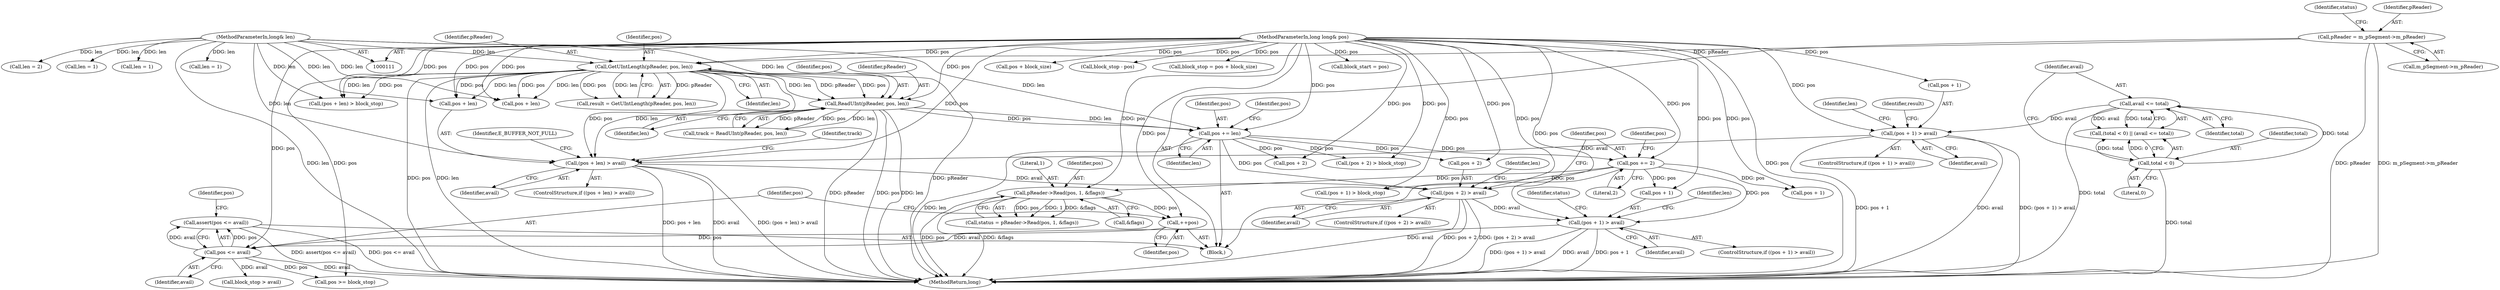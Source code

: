 digraph "0_Android_cc274e2abe8b2a6698a5c47d8aa4bb45f1f9538d_56@API" {
"1000312" [label="(Call,assert(pos <= avail))"];
"1000313" [label="(Call,pos <= avail)"];
"1000310" [label="(Call,++pos)"];
"1000295" [label="(Call,pReader->Read(pos, 1, &flags))"];
"1000113" [label="(MethodParameterIn,long long& pos)"];
"1000269" [label="(Call,pos += 2)"];
"1000246" [label="(Call,pos += len)"];
"1000207" [label="(Call,ReadUInt(pReader, pos, len))"];
"1000170" [label="(Call,GetUIntLength(pReader, pos, len))"];
"1000126" [label="(Call,pReader = m_pSegment->m_pReader)"];
"1000114" [label="(MethodParameterIn,long& len)"];
"1000281" [label="(Call,(pos + 1) > avail)"];
"1000258" [label="(Call,(pos + 2) > avail)"];
"1000197" [label="(Call,(pos + len) > avail)"];
"1000156" [label="(Call,(pos + 1) > avail)"];
"1000152" [label="(Call,avail <= total)"];
"1000149" [label="(Call,total < 0)"];
"1000281" [label="(Call,(pos + 1) > avail)"];
"1000246" [label="(Call,pos += len)"];
"1000296" [label="(Identifier,pos)"];
"1000282" [label="(Call,pos + 1)"];
"1000363" [label="(MethodReturn,long)"];
"1000314" [label="(Identifier,pos)"];
"1000153" [label="(Identifier,avail)"];
"1000123" [label="(Call,pos + block_size)"];
"1000155" [label="(ControlStructure,if ((pos + 1) > avail))"];
"1000251" [label="(Call,pos + 2)"];
"1000258" [label="(Call,(pos + 2) > avail)"];
"1000150" [label="(Identifier,total)"];
"1000317" [label="(Call,pos >= block_stop)"];
"1000257" [label="(ControlStructure,if ((pos + 2) > avail))"];
"1000169" [label="(Identifier,result)"];
"1000280" [label="(ControlStructure,if ((pos + 1) > avail))"];
"1000198" [label="(Call,pos + len)"];
"1000297" [label="(Literal,1)"];
"1000340" [label="(Call,block_stop - pos)"];
"1000189" [label="(Call,(pos + len) > block_stop)"];
"1000318" [label="(Identifier,pos)"];
"1000114" [label="(MethodParameterIn,long& len)"];
"1000121" [label="(Call,block_stop = pos + block_size)"];
"1000210" [label="(Identifier,len)"];
"1000259" [label="(Call,pos + 2)"];
"1000162" [label="(Call,len = 1)"];
"1000156" [label="(Call,(pos + 1) > avail)"];
"1000163" [label="(Identifier,len)"];
"1000265" [label="(Identifier,len)"];
"1000203" [label="(Identifier,E_BUFFER_NOT_FULL)"];
"1000312" [label="(Call,assert(pos <= avail))"];
"1000135" [label="(Identifier,status)"];
"1000209" [label="(Identifier,pos)"];
"1000275" [label="(Identifier,pos)"];
"1000252" [label="(Identifier,pos)"];
"1000274" [label="(Call,pos + 1)"];
"1000298" [label="(Call,&flags)"];
"1000305" [label="(Call,len = 1)"];
"1000128" [label="(Call,m_pSegment->m_pReader)"];
"1000152" [label="(Call,avail <= total)"];
"1000207" [label="(Call,ReadUInt(pReader, pos, len))"];
"1000126" [label="(Call,pReader = m_pSegment->m_pReader)"];
"1000285" [label="(Identifier,avail)"];
"1000295" [label="(Call,pReader->Read(pos, 1, &flags))"];
"1000269" [label="(Call,pos += 2)"];
"1000171" [label="(Identifier,pReader)"];
"1000250" [label="(Call,(pos + 2) > block_stop)"];
"1000262" [label="(Identifier,avail)"];
"1000336" [label="(Call,block_stop > avail)"];
"1000154" [label="(Identifier,total)"];
"1000117" [label="(Call,block_start = pos)"];
"1000315" [label="(Identifier,avail)"];
"1000173" [label="(Identifier,len)"];
"1000170" [label="(Call,GetUIntLength(pReader, pos, len))"];
"1000270" [label="(Identifier,pos)"];
"1000113" [label="(MethodParameterIn,long long& pos)"];
"1000151" [label="(Literal,0)"];
"1000206" [label="(Identifier,track)"];
"1000311" [label="(Identifier,pos)"];
"1000310" [label="(Call,++pos)"];
"1000197" [label="(Call,(pos + len) > avail)"];
"1000287" [label="(Call,len = 1)"];
"1000149" [label="(Call,total < 0)"];
"1000196" [label="(ControlStructure,if ((pos + len) > avail))"];
"1000248" [label="(Identifier,len)"];
"1000127" [label="(Identifier,pReader)"];
"1000148" [label="(Call,(total < 0) || (avail <= total))"];
"1000190" [label="(Call,pos + len)"];
"1000157" [label="(Call,pos + 1)"];
"1000294" [label="(Identifier,status)"];
"1000168" [label="(Call,result = GetUIntLength(pReader, pos, len))"];
"1000115" [label="(Block,)"];
"1000273" [label="(Call,(pos + 1) > block_stop)"];
"1000160" [label="(Identifier,avail)"];
"1000313" [label="(Call,pos <= avail)"];
"1000271" [label="(Literal,2)"];
"1000201" [label="(Identifier,avail)"];
"1000247" [label="(Identifier,pos)"];
"1000288" [label="(Identifier,len)"];
"1000264" [label="(Call,len = 2)"];
"1000208" [label="(Identifier,pReader)"];
"1000205" [label="(Call,track = ReadUInt(pReader, pos, len))"];
"1000172" [label="(Identifier,pos)"];
"1000293" [label="(Call,status = pReader->Read(pos, 1, &flags))"];
"1000312" -> "1000115"  [label="AST: "];
"1000312" -> "1000313"  [label="CFG: "];
"1000313" -> "1000312"  [label="AST: "];
"1000318" -> "1000312"  [label="CFG: "];
"1000312" -> "1000363"  [label="DDG: assert(pos <= avail)"];
"1000312" -> "1000363"  [label="DDG: pos <= avail"];
"1000313" -> "1000312"  [label="DDG: pos"];
"1000313" -> "1000312"  [label="DDG: avail"];
"1000313" -> "1000315"  [label="CFG: "];
"1000314" -> "1000313"  [label="AST: "];
"1000315" -> "1000313"  [label="AST: "];
"1000313" -> "1000363"  [label="DDG: avail"];
"1000310" -> "1000313"  [label="DDG: pos"];
"1000113" -> "1000313"  [label="DDG: pos"];
"1000281" -> "1000313"  [label="DDG: avail"];
"1000313" -> "1000317"  [label="DDG: pos"];
"1000313" -> "1000336"  [label="DDG: avail"];
"1000310" -> "1000115"  [label="AST: "];
"1000310" -> "1000311"  [label="CFG: "];
"1000311" -> "1000310"  [label="AST: "];
"1000314" -> "1000310"  [label="CFG: "];
"1000295" -> "1000310"  [label="DDG: pos"];
"1000113" -> "1000310"  [label="DDG: pos"];
"1000295" -> "1000293"  [label="AST: "];
"1000295" -> "1000298"  [label="CFG: "];
"1000296" -> "1000295"  [label="AST: "];
"1000297" -> "1000295"  [label="AST: "];
"1000298" -> "1000295"  [label="AST: "];
"1000293" -> "1000295"  [label="CFG: "];
"1000295" -> "1000363"  [label="DDG: &flags"];
"1000295" -> "1000363"  [label="DDG: pos"];
"1000295" -> "1000293"  [label="DDG: pos"];
"1000295" -> "1000293"  [label="DDG: 1"];
"1000295" -> "1000293"  [label="DDG: &flags"];
"1000113" -> "1000295"  [label="DDG: pos"];
"1000269" -> "1000295"  [label="DDG: pos"];
"1000113" -> "1000111"  [label="AST: "];
"1000113" -> "1000363"  [label="DDG: pos"];
"1000113" -> "1000117"  [label="DDG: pos"];
"1000113" -> "1000121"  [label="DDG: pos"];
"1000113" -> "1000123"  [label="DDG: pos"];
"1000113" -> "1000156"  [label="DDG: pos"];
"1000113" -> "1000157"  [label="DDG: pos"];
"1000113" -> "1000170"  [label="DDG: pos"];
"1000113" -> "1000189"  [label="DDG: pos"];
"1000113" -> "1000190"  [label="DDG: pos"];
"1000113" -> "1000197"  [label="DDG: pos"];
"1000113" -> "1000198"  [label="DDG: pos"];
"1000113" -> "1000207"  [label="DDG: pos"];
"1000113" -> "1000246"  [label="DDG: pos"];
"1000113" -> "1000250"  [label="DDG: pos"];
"1000113" -> "1000251"  [label="DDG: pos"];
"1000113" -> "1000258"  [label="DDG: pos"];
"1000113" -> "1000259"  [label="DDG: pos"];
"1000113" -> "1000269"  [label="DDG: pos"];
"1000113" -> "1000273"  [label="DDG: pos"];
"1000113" -> "1000274"  [label="DDG: pos"];
"1000113" -> "1000281"  [label="DDG: pos"];
"1000113" -> "1000282"  [label="DDG: pos"];
"1000113" -> "1000317"  [label="DDG: pos"];
"1000113" -> "1000340"  [label="DDG: pos"];
"1000269" -> "1000115"  [label="AST: "];
"1000269" -> "1000271"  [label="CFG: "];
"1000270" -> "1000269"  [label="AST: "];
"1000271" -> "1000269"  [label="AST: "];
"1000275" -> "1000269"  [label="CFG: "];
"1000246" -> "1000269"  [label="DDG: pos"];
"1000269" -> "1000273"  [label="DDG: pos"];
"1000269" -> "1000274"  [label="DDG: pos"];
"1000269" -> "1000281"  [label="DDG: pos"];
"1000269" -> "1000282"  [label="DDG: pos"];
"1000246" -> "1000115"  [label="AST: "];
"1000246" -> "1000248"  [label="CFG: "];
"1000247" -> "1000246"  [label="AST: "];
"1000248" -> "1000246"  [label="AST: "];
"1000252" -> "1000246"  [label="CFG: "];
"1000246" -> "1000363"  [label="DDG: len"];
"1000207" -> "1000246"  [label="DDG: len"];
"1000207" -> "1000246"  [label="DDG: pos"];
"1000114" -> "1000246"  [label="DDG: len"];
"1000246" -> "1000250"  [label="DDG: pos"];
"1000246" -> "1000251"  [label="DDG: pos"];
"1000246" -> "1000258"  [label="DDG: pos"];
"1000246" -> "1000259"  [label="DDG: pos"];
"1000207" -> "1000205"  [label="AST: "];
"1000207" -> "1000210"  [label="CFG: "];
"1000208" -> "1000207"  [label="AST: "];
"1000209" -> "1000207"  [label="AST: "];
"1000210" -> "1000207"  [label="AST: "];
"1000205" -> "1000207"  [label="CFG: "];
"1000207" -> "1000363"  [label="DDG: pos"];
"1000207" -> "1000363"  [label="DDG: len"];
"1000207" -> "1000363"  [label="DDG: pReader"];
"1000207" -> "1000205"  [label="DDG: pReader"];
"1000207" -> "1000205"  [label="DDG: pos"];
"1000207" -> "1000205"  [label="DDG: len"];
"1000170" -> "1000207"  [label="DDG: pReader"];
"1000170" -> "1000207"  [label="DDG: pos"];
"1000170" -> "1000207"  [label="DDG: len"];
"1000114" -> "1000207"  [label="DDG: len"];
"1000170" -> "1000168"  [label="AST: "];
"1000170" -> "1000173"  [label="CFG: "];
"1000171" -> "1000170"  [label="AST: "];
"1000172" -> "1000170"  [label="AST: "];
"1000173" -> "1000170"  [label="AST: "];
"1000168" -> "1000170"  [label="CFG: "];
"1000170" -> "1000363"  [label="DDG: pos"];
"1000170" -> "1000363"  [label="DDG: len"];
"1000170" -> "1000363"  [label="DDG: pReader"];
"1000170" -> "1000168"  [label="DDG: pReader"];
"1000170" -> "1000168"  [label="DDG: pos"];
"1000170" -> "1000168"  [label="DDG: len"];
"1000126" -> "1000170"  [label="DDG: pReader"];
"1000114" -> "1000170"  [label="DDG: len"];
"1000170" -> "1000189"  [label="DDG: pos"];
"1000170" -> "1000189"  [label="DDG: len"];
"1000170" -> "1000190"  [label="DDG: pos"];
"1000170" -> "1000190"  [label="DDG: len"];
"1000170" -> "1000197"  [label="DDG: pos"];
"1000170" -> "1000197"  [label="DDG: len"];
"1000170" -> "1000198"  [label="DDG: pos"];
"1000170" -> "1000198"  [label="DDG: len"];
"1000126" -> "1000115"  [label="AST: "];
"1000126" -> "1000128"  [label="CFG: "];
"1000127" -> "1000126"  [label="AST: "];
"1000128" -> "1000126"  [label="AST: "];
"1000135" -> "1000126"  [label="CFG: "];
"1000126" -> "1000363"  [label="DDG: pReader"];
"1000126" -> "1000363"  [label="DDG: m_pSegment->m_pReader"];
"1000114" -> "1000111"  [label="AST: "];
"1000114" -> "1000363"  [label="DDG: len"];
"1000114" -> "1000162"  [label="DDG: len"];
"1000114" -> "1000189"  [label="DDG: len"];
"1000114" -> "1000190"  [label="DDG: len"];
"1000114" -> "1000197"  [label="DDG: len"];
"1000114" -> "1000198"  [label="DDG: len"];
"1000114" -> "1000264"  [label="DDG: len"];
"1000114" -> "1000287"  [label="DDG: len"];
"1000114" -> "1000305"  [label="DDG: len"];
"1000281" -> "1000280"  [label="AST: "];
"1000281" -> "1000285"  [label="CFG: "];
"1000282" -> "1000281"  [label="AST: "];
"1000285" -> "1000281"  [label="AST: "];
"1000288" -> "1000281"  [label="CFG: "];
"1000294" -> "1000281"  [label="CFG: "];
"1000281" -> "1000363"  [label="DDG: avail"];
"1000281" -> "1000363"  [label="DDG: pos + 1"];
"1000281" -> "1000363"  [label="DDG: (pos + 1) > avail"];
"1000258" -> "1000281"  [label="DDG: avail"];
"1000258" -> "1000257"  [label="AST: "];
"1000258" -> "1000262"  [label="CFG: "];
"1000259" -> "1000258"  [label="AST: "];
"1000262" -> "1000258"  [label="AST: "];
"1000265" -> "1000258"  [label="CFG: "];
"1000270" -> "1000258"  [label="CFG: "];
"1000258" -> "1000363"  [label="DDG: pos + 2"];
"1000258" -> "1000363"  [label="DDG: (pos + 2) > avail"];
"1000258" -> "1000363"  [label="DDG: avail"];
"1000197" -> "1000258"  [label="DDG: avail"];
"1000197" -> "1000196"  [label="AST: "];
"1000197" -> "1000201"  [label="CFG: "];
"1000198" -> "1000197"  [label="AST: "];
"1000201" -> "1000197"  [label="AST: "];
"1000203" -> "1000197"  [label="CFG: "];
"1000206" -> "1000197"  [label="CFG: "];
"1000197" -> "1000363"  [label="DDG: avail"];
"1000197" -> "1000363"  [label="DDG: (pos + len) > avail"];
"1000197" -> "1000363"  [label="DDG: pos + len"];
"1000156" -> "1000197"  [label="DDG: avail"];
"1000156" -> "1000155"  [label="AST: "];
"1000156" -> "1000160"  [label="CFG: "];
"1000157" -> "1000156"  [label="AST: "];
"1000160" -> "1000156"  [label="AST: "];
"1000163" -> "1000156"  [label="CFG: "];
"1000169" -> "1000156"  [label="CFG: "];
"1000156" -> "1000363"  [label="DDG: pos + 1"];
"1000156" -> "1000363"  [label="DDG: avail"];
"1000156" -> "1000363"  [label="DDG: (pos + 1) > avail"];
"1000152" -> "1000156"  [label="DDG: avail"];
"1000152" -> "1000148"  [label="AST: "];
"1000152" -> "1000154"  [label="CFG: "];
"1000153" -> "1000152"  [label="AST: "];
"1000154" -> "1000152"  [label="AST: "];
"1000148" -> "1000152"  [label="CFG: "];
"1000152" -> "1000363"  [label="DDG: total"];
"1000152" -> "1000148"  [label="DDG: avail"];
"1000152" -> "1000148"  [label="DDG: total"];
"1000149" -> "1000152"  [label="DDG: total"];
"1000149" -> "1000148"  [label="AST: "];
"1000149" -> "1000151"  [label="CFG: "];
"1000150" -> "1000149"  [label="AST: "];
"1000151" -> "1000149"  [label="AST: "];
"1000153" -> "1000149"  [label="CFG: "];
"1000148" -> "1000149"  [label="CFG: "];
"1000149" -> "1000363"  [label="DDG: total"];
"1000149" -> "1000148"  [label="DDG: total"];
"1000149" -> "1000148"  [label="DDG: 0"];
}
